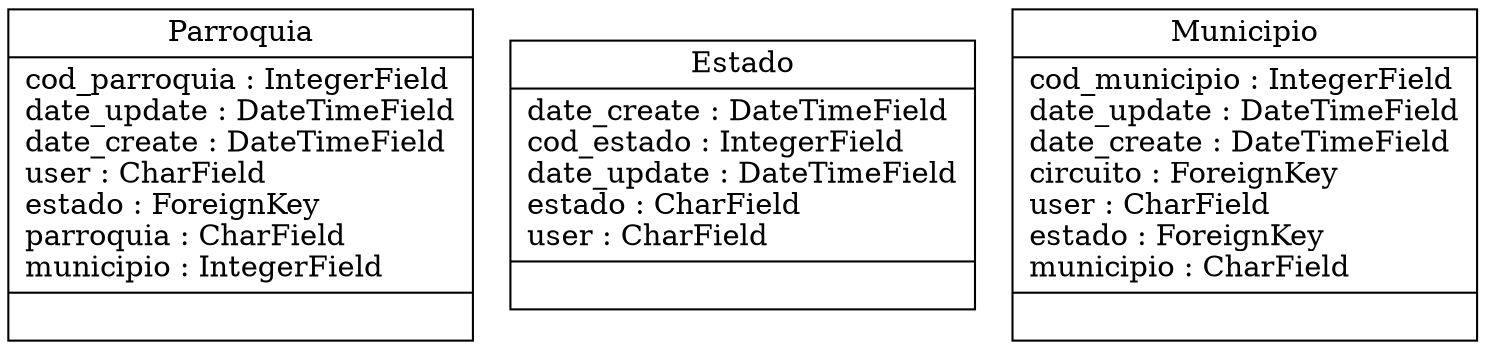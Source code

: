 digraph "classes_Topologia" {
charset="utf-8"
rankdir=BT
"4" [shape="record", label="{Parroquia|cod_parroquia : IntegerField\ldate_update : DateTimeField\ldate_create : DateTimeField\luser : CharField\lestado : ForeignKey\lparroquia : CharField\lmunicipio : IntegerField\l|}"];
"6" [shape="record", label="{Estado|date_create : DateTimeField\lcod_estado : IntegerField\ldate_update : DateTimeField\lestado : CharField\luser : CharField\l|}"];
"8" [shape="record", label="{Municipio|cod_municipio : IntegerField\ldate_update : DateTimeField\ldate_create : DateTimeField\lcircuito : ForeignKey\luser : CharField\lestado : ForeignKey\lmunicipio : CharField\l|}"];
}
